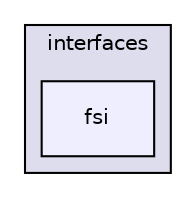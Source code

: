 digraph "SU2_CFD/include/interfaces/fsi" {
  compound=true
  node [ fontsize="10", fontname="Helvetica"];
  edge [ labelfontsize="10", labelfontname="Helvetica"];
  subgraph clusterdir_08c7ba3cb7a23e912f9dd6cde1b276c2 {
    graph [ bgcolor="#ddddee", pencolor="black", label="interfaces" fontname="Helvetica", fontsize="10", URL="dir_08c7ba3cb7a23e912f9dd6cde1b276c2.html"]
  dir_7bd01c7330370edc484b289b87fa5a31 [shape=box, label="fsi", style="filled", fillcolor="#eeeeff", pencolor="black", URL="dir_7bd01c7330370edc484b289b87fa5a31.html"];
  }
}
